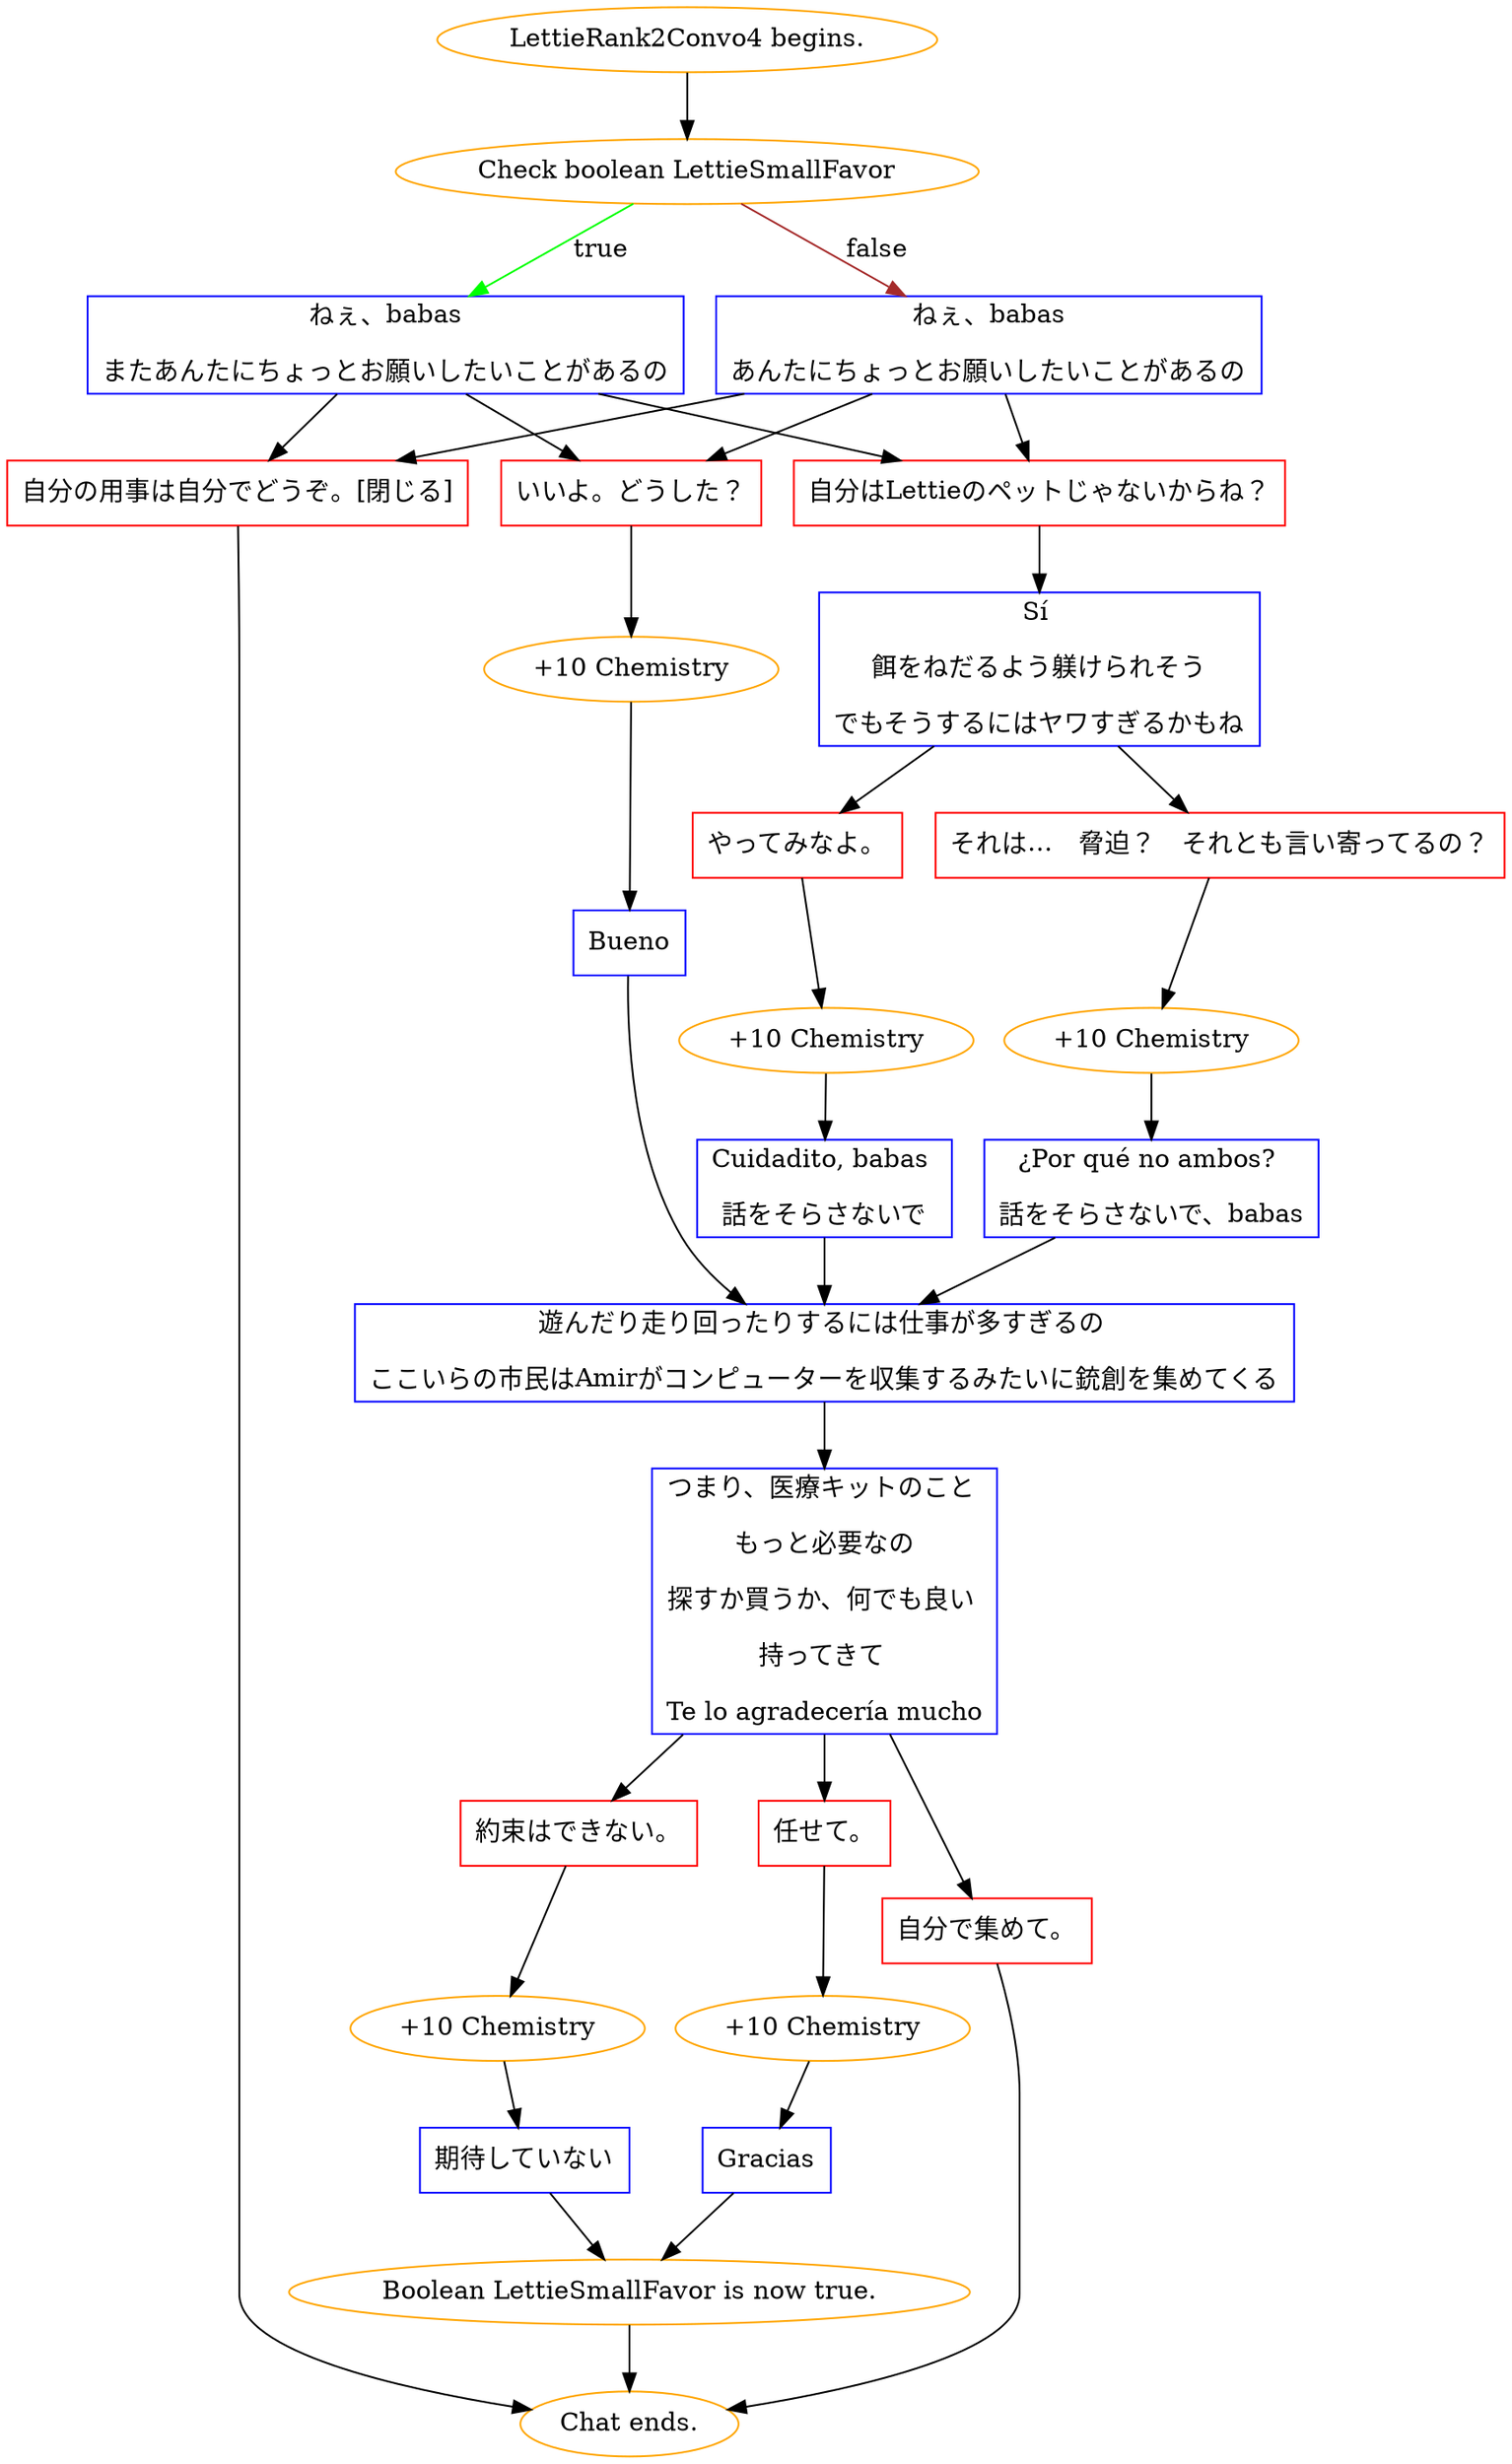 digraph {
	"LettieRank2Convo4 begins." [color=orange];
		"LettieRank2Convo4 begins." -> j3863215240;
	j3863215240 [label="Check boolean LettieSmallFavor",color=orange];
		j3863215240 -> j3928822030 [label=true,color=green];
		j3863215240 -> j627795499 [label=false,color=brown];
	j3928822030 [label="ねぇ、babas
またあんたにちょっとお願いしたいことがあるの",shape=box,color=blue];
		j3928822030 -> j2142461511;
		j3928822030 -> j3807124223;
		j3928822030 -> j3034747675;
	j627795499 [label="ねぇ、babas
あんたにちょっとお願いしたいことがあるの",shape=box,color=blue];
		j627795499 -> j3034747675;
		j627795499 -> j3807124223;
		j627795499 -> j2142461511;
	j2142461511 [label="いいよ。どうした？",shape=box,color=red];
		j2142461511 -> j1846260081;
	j3807124223 [label="自分はLettieのペットじゃないからね？",shape=box,color=red];
		j3807124223 -> j3877544424;
	j3034747675 [label="自分の用事は自分でどうぞ。[閉じる]",shape=box,color=red];
		j3034747675 -> "Chat ends.";
	j1846260081 [label="+10 Chemistry",color=orange];
		j1846260081 -> j135520514;
	j3877544424 [label="Sí 
餌をねだるよう躾けられそう
でもそうするにはヤワすぎるかもね",shape=box,color=blue];
		j3877544424 -> j3832911226;
		j3877544424 -> j576255538;
	"Chat ends." [color=orange];
	j135520514 [label="Bueno",shape=box,color=blue];
		j135520514 -> j85333044;
	j3832911226 [label="それは…　脅迫？　それとも言い寄ってるの？",shape=box,color=red];
		j3832911226 -> j1798864309;
	j576255538 [label="やってみなよ。",shape=box,color=red];
		j576255538 -> j1022181965;
	j85333044 [label="遊んだり走り回ったりするには仕事が多すぎるの 
ここいらの市民はAmirがコンピューターを収集するみたいに銃創を集めてくる",shape=box,color=blue];
		j85333044 -> j3876875002;
	j1798864309 [label="+10 Chemistry",color=orange];
		j1798864309 -> j306958072;
	j1022181965 [label="+10 Chemistry",color=orange];
		j1022181965 -> j3931570924;
	j3876875002 [label="つまり、医療キットのこと 
もっと必要なの
探すか買うか、何でも良い 
持ってきて 
Te lo agradecería mucho",shape=box,color=blue];
		j3876875002 -> j3114897876;
		j3876875002 -> j4141693839;
		j3876875002 -> j3717224379;
	j306958072 [label="¿Por qué no ambos? 
話をそらさないで、babas",shape=box,color=blue];
		j306958072 -> j85333044;
	j3931570924 [label="Cuidadito, babas 
話をそらさないで",shape=box,color=blue];
		j3931570924 -> j85333044;
	j3114897876 [label="任せて。",shape=box,color=red];
		j3114897876 -> j1781458524;
	j4141693839 [label="約束はできない。",shape=box,color=red];
		j4141693839 -> j3362974891;
	j3717224379 [label="自分で集めて。",shape=box,color=red];
		j3717224379 -> "Chat ends.";
	j1781458524 [label="+10 Chemistry",color=orange];
		j1781458524 -> j1997227581;
	j3362974891 [label="+10 Chemistry",color=orange];
		j3362974891 -> j3757423303;
	j1997227581 [label="Gracias",shape=box,color=blue];
		j1997227581 -> j2570747018;
	j3757423303 [label="期待していない",shape=box,color=blue];
		j3757423303 -> j2570747018;
	j2570747018 [label="Boolean LettieSmallFavor is now true.",color=orange];
		j2570747018 -> "Chat ends.";
}